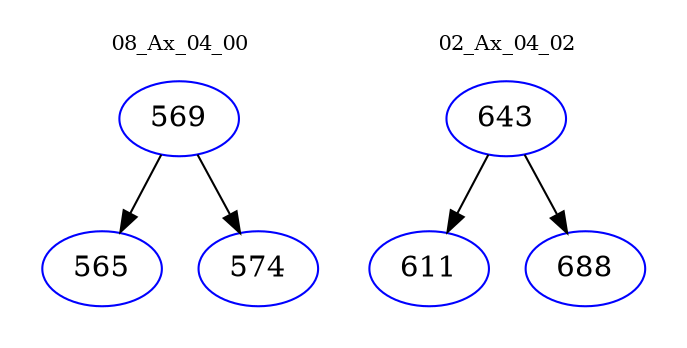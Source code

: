 digraph{
subgraph cluster_0 {
color = white
label = "08_Ax_04_00";
fontsize=10;
T0_569 [label="569", color="blue"]
T0_569 -> T0_565 [color="black"]
T0_565 [label="565", color="blue"]
T0_569 -> T0_574 [color="black"]
T0_574 [label="574", color="blue"]
}
subgraph cluster_1 {
color = white
label = "02_Ax_04_02";
fontsize=10;
T1_643 [label="643", color="blue"]
T1_643 -> T1_611 [color="black"]
T1_611 [label="611", color="blue"]
T1_643 -> T1_688 [color="black"]
T1_688 [label="688", color="blue"]
}
}
